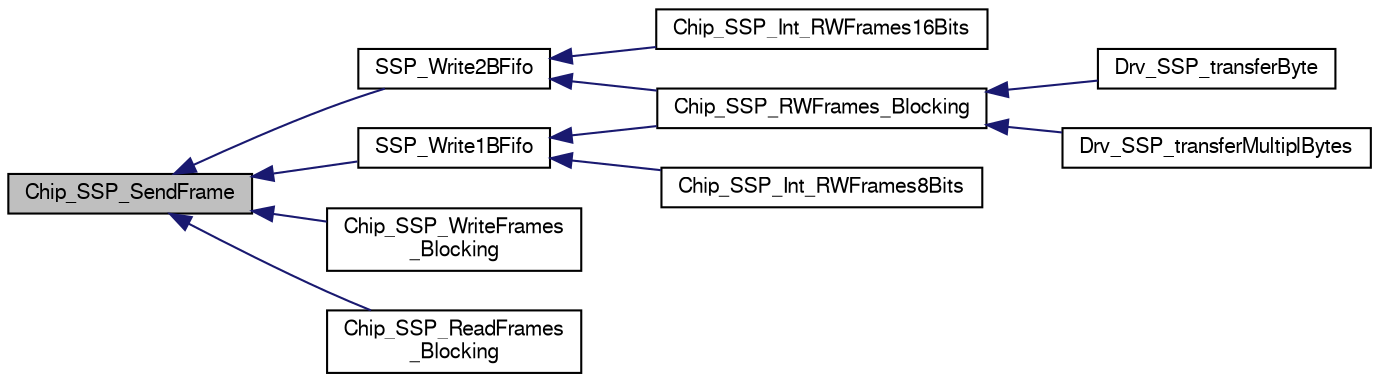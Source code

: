 digraph "Chip_SSP_SendFrame"
{
  edge [fontname="FreeSans",fontsize="10",labelfontname="FreeSans",labelfontsize="10"];
  node [fontname="FreeSans",fontsize="10",shape=record];
  rankdir="LR";
  Node1 [label="Chip_SSP_SendFrame",height=0.2,width=0.4,color="black", fillcolor="grey75", style="filled", fontcolor="black"];
  Node1 -> Node2 [dir="back",color="midnightblue",fontsize="10",style="solid"];
  Node2 [label="SSP_Write2BFifo",height=0.2,width=0.4,color="black", fillcolor="white", style="filled",URL="$ssp__17xx__40xx_8c.html#a9c98fc8b1dcf42da02317388972abc5b"];
  Node2 -> Node3 [dir="back",color="midnightblue",fontsize="10",style="solid"];
  Node3 [label="Chip_SSP_RWFrames_Blocking",height=0.2,width=0.4,color="black", fillcolor="white", style="filled",URL="$group__SSP__17XX__40XX.html#ga302a381ad4d291164144ad2720399078",tooltip="SSP Polling Read/Write in blocking mode. "];
  Node3 -> Node4 [dir="back",color="midnightblue",fontsize="10",style="solid"];
  Node4 [label="Drv_SSP_transferByte",height=0.2,width=0.4,color="black", fillcolor="white", style="filled",URL="$group__SSP__Library.html#ga785ce7239c2c42f4a871322b9cff56b7",tooltip="Send and Receive a byte via SSP. "];
  Node3 -> Node5 [dir="back",color="midnightblue",fontsize="10",style="solid"];
  Node5 [label="Drv_SSP_transferMultiplBytes",height=0.2,width=0.4,color="black", fillcolor="white", style="filled",URL="$Drv__SSP_8c.html#a5468dd6dfaec4a6a2b18f7b39ed0eb48",tooltip="Send and Receive a byte via SSP. "];
  Node2 -> Node6 [dir="back",color="midnightblue",fontsize="10",style="solid"];
  Node6 [label="Chip_SSP_Int_RWFrames16Bits",height=0.2,width=0.4,color="black", fillcolor="white", style="filled",URL="$group__SSP__17XX__40XX.html#gaf97dd891912b8312a1e0989d7a542b7b",tooltip="SSP Interrupt Read/Write with 16-bit frame width. "];
  Node1 -> Node7 [dir="back",color="midnightblue",fontsize="10",style="solid"];
  Node7 [label="SSP_Write1BFifo",height=0.2,width=0.4,color="black", fillcolor="white", style="filled",URL="$ssp__17xx__40xx_8c.html#a71e1884ac83b1945523e96f19674efcd"];
  Node7 -> Node3 [dir="back",color="midnightblue",fontsize="10",style="solid"];
  Node7 -> Node8 [dir="back",color="midnightblue",fontsize="10",style="solid"];
  Node8 [label="Chip_SSP_Int_RWFrames8Bits",height=0.2,width=0.4,color="black", fillcolor="white", style="filled",URL="$group__SSP__17XX__40XX.html#ga23d901d1757b6d95efc20c4d76721fb3",tooltip="SSP Interrupt Read/Write with 8-bit frame width. "];
  Node1 -> Node9 [dir="back",color="midnightblue",fontsize="10",style="solid"];
  Node9 [label="Chip_SSP_WriteFrames\l_Blocking",height=0.2,width=0.4,color="black", fillcolor="white", style="filled",URL="$group__SSP__17XX__40XX.html#gae64bd476b75c03d0b952f08ea42a09be",tooltip="SSP Polling Write in blocking mode. "];
  Node1 -> Node10 [dir="back",color="midnightblue",fontsize="10",style="solid"];
  Node10 [label="Chip_SSP_ReadFrames\l_Blocking",height=0.2,width=0.4,color="black", fillcolor="white", style="filled",URL="$group__SSP__17XX__40XX.html#ga8332233bb63af754bd9cc369f2a1e2d6",tooltip="SSP Polling Read in blocking mode. "];
}
